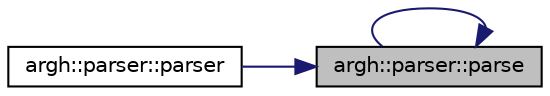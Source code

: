 digraph "argh::parser::parse"
{
 // LATEX_PDF_SIZE
  edge [fontname="Helvetica",fontsize="10",labelfontname="Helvetica",labelfontsize="10"];
  node [fontname="Helvetica",fontsize="10",shape=record];
  rankdir="RL";
  Node1 [label="argh::parser::parse",height=0.2,width=0.4,color="black", fillcolor="grey75", style="filled", fontcolor="black",tooltip=" "];
  Node1 -> Node1 [dir="back",color="midnightblue",fontsize="10",style="solid"];
  Node1 -> Node2 [dir="back",color="midnightblue",fontsize="10",style="solid"];
  Node2 [label="argh::parser::parser",height=0.2,width=0.4,color="black", fillcolor="white", style="filled",URL="$classargh_1_1parser.html#a942f5428ea3f50b8b31623d3bf23f0b0",tooltip=" "];
}
